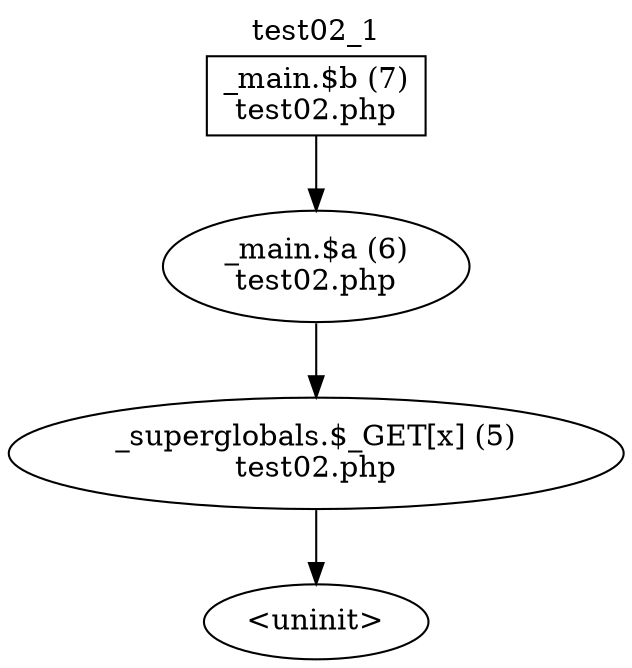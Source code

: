 digraph cfg {
  label="test02_1";
  labelloc=t;
  n1 [shape=box, label="_main.$b (7)\ntest02.php"];
  n2 [shape=ellipse, label="_main.$a (6)\ntest02.php"];
  n3 [shape=ellipse, label="_superglobals.$_GET[x] (5)\ntest02.php"];
  n4 [shape=ellipse, label="<uninit>"];
  n1 -> n2;
  n2 -> n3;
  n3 -> n4;
}
